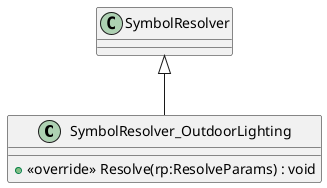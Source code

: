 @startuml
class SymbolResolver_OutdoorLighting {
    + <<override>> Resolve(rp:ResolveParams) : void
}
SymbolResolver <|-- SymbolResolver_OutdoorLighting
@enduml
